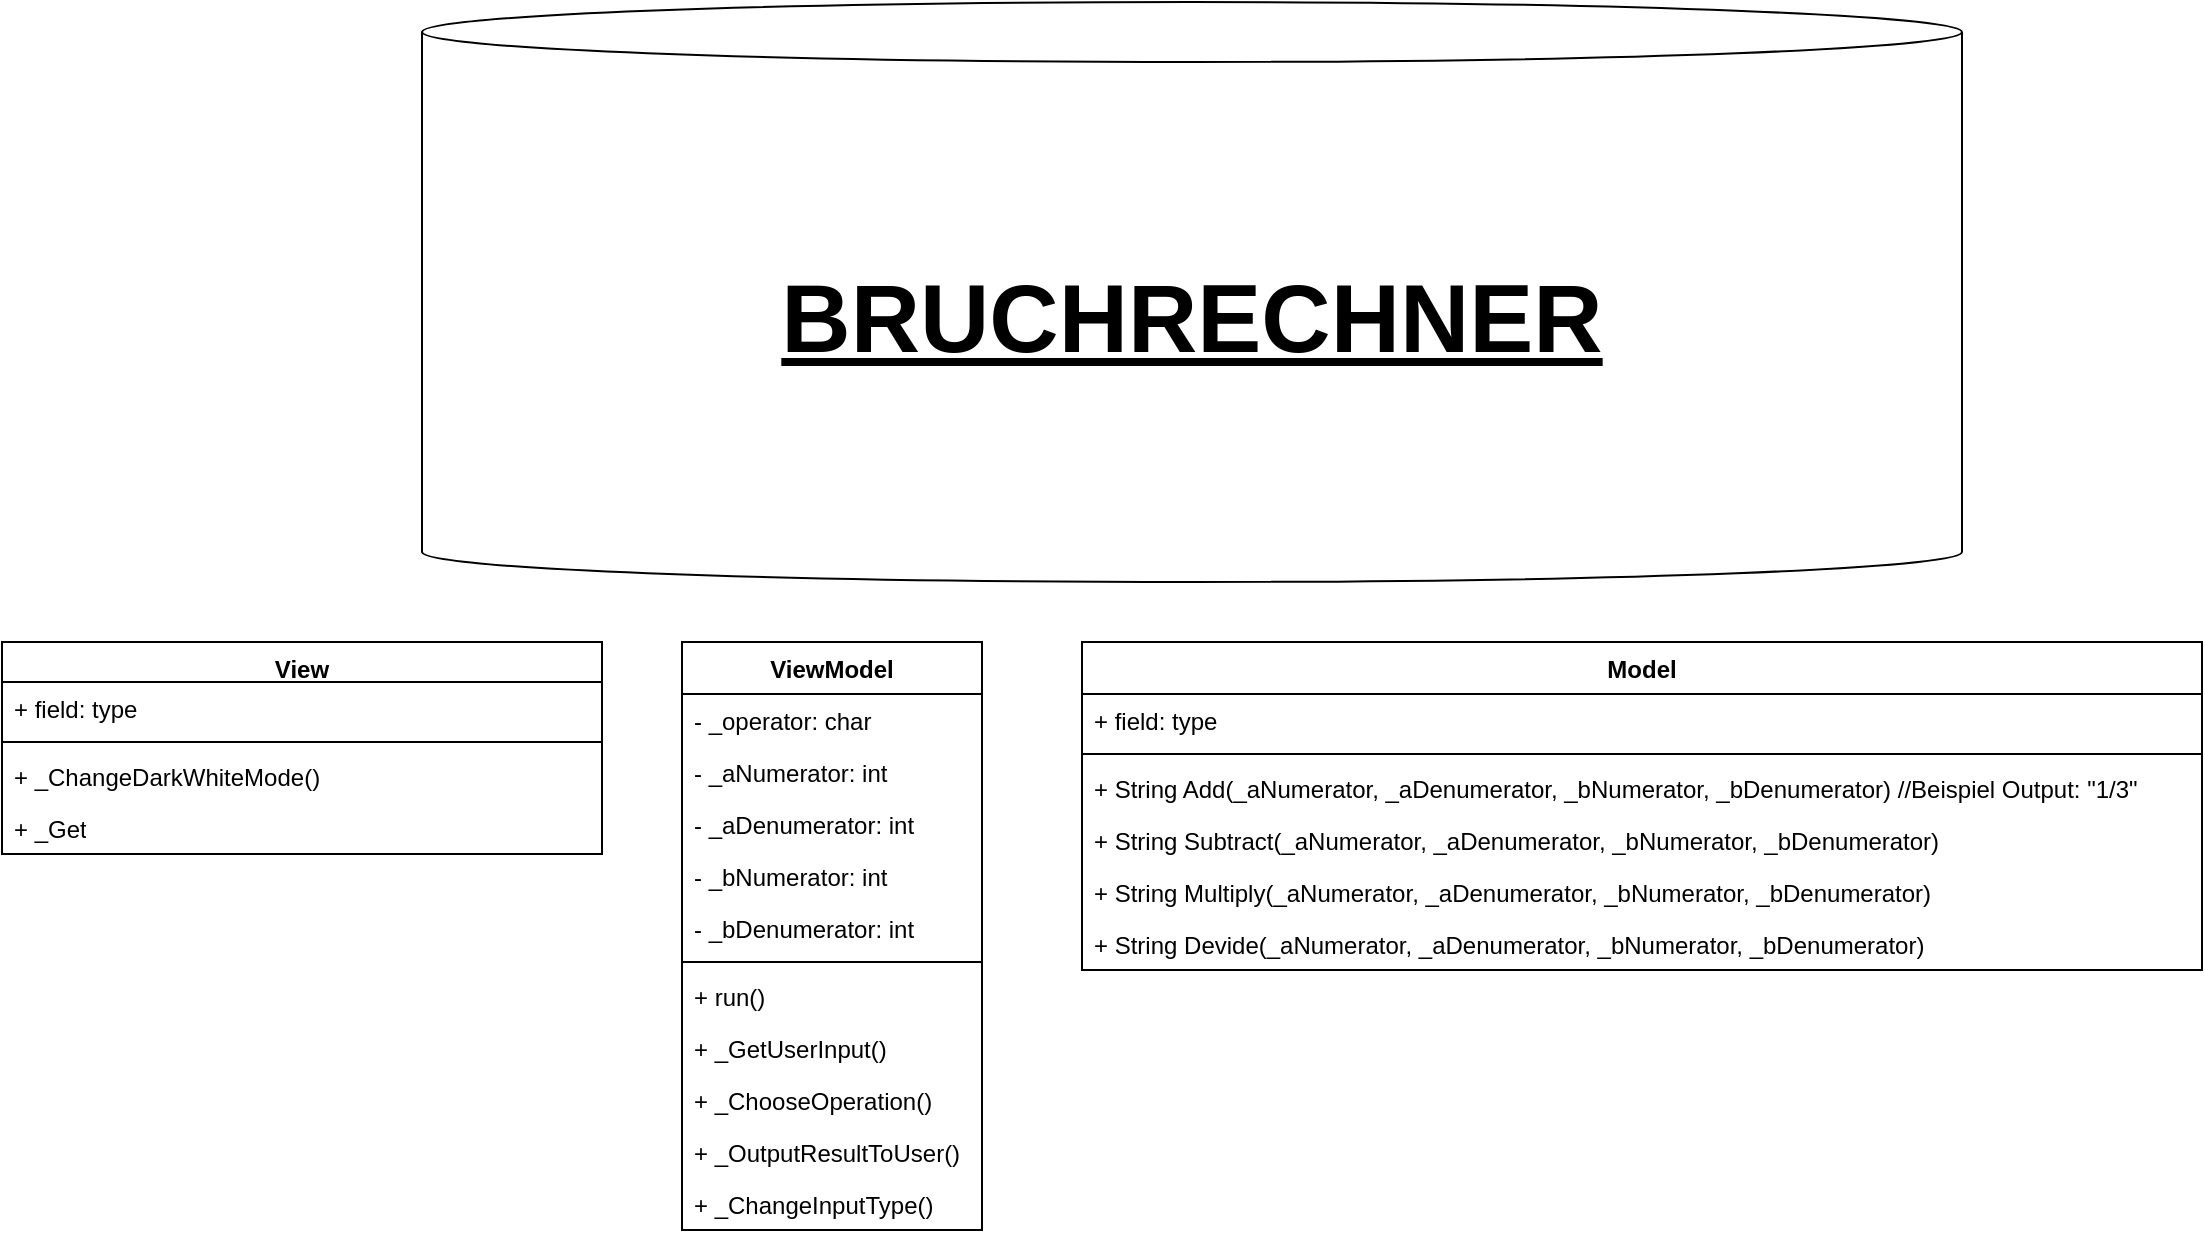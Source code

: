 <mxfile version="21.6.6" type="github">
  <diagram id="C5RBs43oDa-KdzZeNtuy" name="Page-1">
    <mxGraphModel dx="1300" dy="655" grid="1" gridSize="10" guides="1" tooltips="1" connect="1" arrows="1" fold="1" page="1" pageScale="1" pageWidth="4681" pageHeight="3300" math="0" shadow="0">
      <root>
        <mxCell id="WIyWlLk6GJQsqaUBKTNV-0" />
        <mxCell id="WIyWlLk6GJQsqaUBKTNV-1" parent="WIyWlLk6GJQsqaUBKTNV-0" />
        <mxCell id="p-GFsPsFGfeXIm8vbsHW-0" value="View" style="swimlane;fontStyle=1;align=center;verticalAlign=top;childLayout=stackLayout;horizontal=1;startSize=20;horizontalStack=0;resizeParent=1;resizeParentMax=0;resizeLast=0;collapsible=1;marginBottom=0;whiteSpace=wrap;html=1;" parent="WIyWlLk6GJQsqaUBKTNV-1" vertex="1">
          <mxGeometry x="300" y="320" width="300" height="106" as="geometry" />
        </mxCell>
        <mxCell id="p-GFsPsFGfeXIm8vbsHW-1" value="+ field: type" style="text;strokeColor=none;fillColor=none;align=left;verticalAlign=top;spacingLeft=4;spacingRight=4;overflow=hidden;rotatable=0;points=[[0,0.5],[1,0.5]];portConstraint=eastwest;whiteSpace=wrap;html=1;" parent="p-GFsPsFGfeXIm8vbsHW-0" vertex="1">
          <mxGeometry y="20" width="300" height="26" as="geometry" />
        </mxCell>
        <mxCell id="p-GFsPsFGfeXIm8vbsHW-2" value="" style="line;strokeWidth=1;fillColor=none;align=left;verticalAlign=middle;spacingTop=-1;spacingLeft=3;spacingRight=3;rotatable=0;labelPosition=right;points=[];portConstraint=eastwest;strokeColor=inherit;" parent="p-GFsPsFGfeXIm8vbsHW-0" vertex="1">
          <mxGeometry y="46" width="300" height="8" as="geometry" />
        </mxCell>
        <mxCell id="p-GFsPsFGfeXIm8vbsHW-3" value="+ _ChangeDarkWhiteMode()" style="text;strokeColor=none;fillColor=none;align=left;verticalAlign=top;spacingLeft=4;spacingRight=4;overflow=hidden;rotatable=0;points=[[0,0.5],[1,0.5]];portConstraint=eastwest;whiteSpace=wrap;html=1;" parent="p-GFsPsFGfeXIm8vbsHW-0" vertex="1">
          <mxGeometry y="54" width="300" height="26" as="geometry" />
        </mxCell>
        <mxCell id="GqhxOihlaL3YjmrMIYbQ-4" value="+ _Get" style="text;strokeColor=none;fillColor=none;align=left;verticalAlign=top;spacingLeft=4;spacingRight=4;overflow=hidden;rotatable=0;points=[[0,0.5],[1,0.5]];portConstraint=eastwest;whiteSpace=wrap;html=1;" vertex="1" parent="p-GFsPsFGfeXIm8vbsHW-0">
          <mxGeometry y="80" width="300" height="26" as="geometry" />
        </mxCell>
        <mxCell id="p-GFsPsFGfeXIm8vbsHW-4" value="ViewModel&lt;br&gt;" style="swimlane;fontStyle=1;align=center;verticalAlign=top;childLayout=stackLayout;horizontal=1;startSize=26;horizontalStack=0;resizeParent=1;resizeParentMax=0;resizeLast=0;collapsible=1;marginBottom=0;whiteSpace=wrap;html=1;" parent="WIyWlLk6GJQsqaUBKTNV-1" vertex="1">
          <mxGeometry x="640" y="320" width="150" height="294" as="geometry" />
        </mxCell>
        <mxCell id="p-GFsPsFGfeXIm8vbsHW-5" value="- _operator: char" style="text;strokeColor=none;fillColor=none;align=left;verticalAlign=top;spacingLeft=4;spacingRight=4;overflow=hidden;rotatable=0;points=[[0,0.5],[1,0.5]];portConstraint=eastwest;whiteSpace=wrap;html=1;" parent="p-GFsPsFGfeXIm8vbsHW-4" vertex="1">
          <mxGeometry y="26" width="150" height="26" as="geometry" />
        </mxCell>
        <mxCell id="p-GFsPsFGfeXIm8vbsHW-16" value="- _aNumerator: int" style="text;strokeColor=none;fillColor=none;align=left;verticalAlign=top;spacingLeft=4;spacingRight=4;overflow=hidden;rotatable=0;points=[[0,0.5],[1,0.5]];portConstraint=eastwest;whiteSpace=wrap;html=1;" parent="p-GFsPsFGfeXIm8vbsHW-4" vertex="1">
          <mxGeometry y="52" width="150" height="26" as="geometry" />
        </mxCell>
        <mxCell id="p-GFsPsFGfeXIm8vbsHW-20" value="- _aDenumerator: int" style="text;strokeColor=none;fillColor=none;align=left;verticalAlign=top;spacingLeft=4;spacingRight=4;overflow=hidden;rotatable=0;points=[[0,0.5],[1,0.5]];portConstraint=eastwest;whiteSpace=wrap;html=1;" parent="p-GFsPsFGfeXIm8vbsHW-4" vertex="1">
          <mxGeometry y="78" width="150" height="26" as="geometry" />
        </mxCell>
        <mxCell id="p-GFsPsFGfeXIm8vbsHW-19" value="- _bNumerator: int" style="text;strokeColor=none;fillColor=none;align=left;verticalAlign=top;spacingLeft=4;spacingRight=4;overflow=hidden;rotatable=0;points=[[0,0.5],[1,0.5]];portConstraint=eastwest;whiteSpace=wrap;html=1;" parent="p-GFsPsFGfeXIm8vbsHW-4" vertex="1">
          <mxGeometry y="104" width="150" height="26" as="geometry" />
        </mxCell>
        <mxCell id="p-GFsPsFGfeXIm8vbsHW-18" value="- _bDenumerator: int" style="text;strokeColor=none;fillColor=none;align=left;verticalAlign=top;spacingLeft=4;spacingRight=4;overflow=hidden;rotatable=0;points=[[0,0.5],[1,0.5]];portConstraint=eastwest;whiteSpace=wrap;html=1;" parent="p-GFsPsFGfeXIm8vbsHW-4" vertex="1">
          <mxGeometry y="130" width="150" height="26" as="geometry" />
        </mxCell>
        <mxCell id="p-GFsPsFGfeXIm8vbsHW-6" value="" style="line;strokeWidth=1;fillColor=none;align=left;verticalAlign=middle;spacingTop=-1;spacingLeft=3;spacingRight=3;rotatable=0;labelPosition=right;points=[];portConstraint=eastwest;strokeColor=inherit;" parent="p-GFsPsFGfeXIm8vbsHW-4" vertex="1">
          <mxGeometry y="156" width="150" height="8" as="geometry" />
        </mxCell>
        <mxCell id="p-GFsPsFGfeXIm8vbsHW-7" value="+ run()" style="text;strokeColor=none;fillColor=none;align=left;verticalAlign=top;spacingLeft=4;spacingRight=4;overflow=hidden;rotatable=0;points=[[0,0.5],[1,0.5]];portConstraint=eastwest;whiteSpace=wrap;html=1;" parent="p-GFsPsFGfeXIm8vbsHW-4" vertex="1">
          <mxGeometry y="164" width="150" height="26" as="geometry" />
        </mxCell>
        <mxCell id="p-GFsPsFGfeXIm8vbsHW-14" value="+ _GetUserInput()&lt;br&gt;&amp;nbsp;" style="text;strokeColor=none;fillColor=none;align=left;verticalAlign=top;spacingLeft=4;spacingRight=4;overflow=hidden;rotatable=0;points=[[0,0.5],[1,0.5]];portConstraint=eastwest;whiteSpace=wrap;html=1;" parent="p-GFsPsFGfeXIm8vbsHW-4" vertex="1">
          <mxGeometry y="190" width="150" height="26" as="geometry" />
        </mxCell>
        <mxCell id="p-GFsPsFGfeXIm8vbsHW-15" value="+ _ChooseOperation()" style="text;strokeColor=none;fillColor=none;align=left;verticalAlign=top;spacingLeft=4;spacingRight=4;overflow=hidden;rotatable=0;points=[[0,0.5],[1,0.5]];portConstraint=eastwest;whiteSpace=wrap;html=1;" parent="p-GFsPsFGfeXIm8vbsHW-4" vertex="1">
          <mxGeometry y="216" width="150" height="26" as="geometry" />
        </mxCell>
        <mxCell id="p-GFsPsFGfeXIm8vbsHW-13" value="+ _OutputResultToUser()&lt;br&gt;" style="text;strokeColor=none;fillColor=none;align=left;verticalAlign=top;spacingLeft=4;spacingRight=4;overflow=hidden;rotatable=0;points=[[0,0.5],[1,0.5]];portConstraint=eastwest;whiteSpace=wrap;html=1;" parent="p-GFsPsFGfeXIm8vbsHW-4" vertex="1">
          <mxGeometry y="242" width="150" height="26" as="geometry" />
        </mxCell>
        <mxCell id="p-GFsPsFGfeXIm8vbsHW-12" value="+ _ChangeInputType()" style="text;strokeColor=none;fillColor=none;align=left;verticalAlign=top;spacingLeft=4;spacingRight=4;overflow=hidden;rotatable=0;points=[[0,0.5],[1,0.5]];portConstraint=eastwest;whiteSpace=wrap;html=1;" parent="p-GFsPsFGfeXIm8vbsHW-4" vertex="1">
          <mxGeometry y="268" width="150" height="26" as="geometry" />
        </mxCell>
        <mxCell id="p-GFsPsFGfeXIm8vbsHW-8" value="Model" style="swimlane;fontStyle=1;align=center;verticalAlign=top;childLayout=stackLayout;horizontal=1;startSize=26;horizontalStack=0;resizeParent=1;resizeParentMax=0;resizeLast=0;collapsible=1;marginBottom=0;whiteSpace=wrap;html=1;" parent="WIyWlLk6GJQsqaUBKTNV-1" vertex="1">
          <mxGeometry x="840" y="320" width="560" height="164" as="geometry" />
        </mxCell>
        <mxCell id="p-GFsPsFGfeXIm8vbsHW-9" value="+ field: type" style="text;strokeColor=none;fillColor=none;align=left;verticalAlign=top;spacingLeft=4;spacingRight=4;overflow=hidden;rotatable=0;points=[[0,0.5],[1,0.5]];portConstraint=eastwest;whiteSpace=wrap;html=1;" parent="p-GFsPsFGfeXIm8vbsHW-8" vertex="1">
          <mxGeometry y="26" width="560" height="26" as="geometry" />
        </mxCell>
        <mxCell id="p-GFsPsFGfeXIm8vbsHW-10" value="" style="line;strokeWidth=1;fillColor=none;align=left;verticalAlign=middle;spacingTop=-1;spacingLeft=3;spacingRight=3;rotatable=0;labelPosition=right;points=[];portConstraint=eastwest;strokeColor=inherit;" parent="p-GFsPsFGfeXIm8vbsHW-8" vertex="1">
          <mxGeometry y="52" width="560" height="8" as="geometry" />
        </mxCell>
        <mxCell id="p-GFsPsFGfeXIm8vbsHW-11" value="+ String Add(_aNumerator, _aDenumerator, _bNumerator, _bDenumerator) //Beispiel Output: &quot;1/3&quot;" style="text;strokeColor=none;fillColor=none;align=left;verticalAlign=top;spacingLeft=4;spacingRight=4;overflow=hidden;rotatable=0;points=[[0,0.5],[1,0.5]];portConstraint=eastwest;whiteSpace=wrap;html=1;" parent="p-GFsPsFGfeXIm8vbsHW-8" vertex="1">
          <mxGeometry y="60" width="560" height="26" as="geometry" />
        </mxCell>
        <mxCell id="GqhxOihlaL3YjmrMIYbQ-0" value="+ String Subtract(_aNumerator, _aDenumerator, _bNumerator, _bDenumerator)" style="text;strokeColor=none;fillColor=none;align=left;verticalAlign=top;spacingLeft=4;spacingRight=4;overflow=hidden;rotatable=0;points=[[0,0.5],[1,0.5]];portConstraint=eastwest;whiteSpace=wrap;html=1;" vertex="1" parent="p-GFsPsFGfeXIm8vbsHW-8">
          <mxGeometry y="86" width="560" height="26" as="geometry" />
        </mxCell>
        <mxCell id="GqhxOihlaL3YjmrMIYbQ-1" value="+ String Multiply(_aNumerator, _aDenumerator, _bNumerator, _bDenumerator)" style="text;strokeColor=none;fillColor=none;align=left;verticalAlign=top;spacingLeft=4;spacingRight=4;overflow=hidden;rotatable=0;points=[[0,0.5],[1,0.5]];portConstraint=eastwest;whiteSpace=wrap;html=1;" vertex="1" parent="p-GFsPsFGfeXIm8vbsHW-8">
          <mxGeometry y="112" width="560" height="26" as="geometry" />
        </mxCell>
        <mxCell id="GqhxOihlaL3YjmrMIYbQ-2" value="+ String Devide(_aNumerator, _aDenumerator, _bNumerator, _bDenumerator)" style="text;strokeColor=none;fillColor=none;align=left;verticalAlign=top;spacingLeft=4;spacingRight=4;overflow=hidden;rotatable=0;points=[[0,0.5],[1,0.5]];portConstraint=eastwest;whiteSpace=wrap;html=1;" vertex="1" parent="p-GFsPsFGfeXIm8vbsHW-8">
          <mxGeometry y="138" width="560" height="26" as="geometry" />
        </mxCell>
        <mxCell id="GqhxOihlaL3YjmrMIYbQ-3" value="&lt;font style=&quot;font-size: 48px;&quot;&gt;&lt;b&gt;&lt;u&gt;BRUCHRECHNER&lt;/u&gt;&lt;/b&gt;&lt;/font&gt;" style="shape=cylinder3;whiteSpace=wrap;html=1;boundedLbl=1;backgroundOutline=1;size=15;" vertex="1" parent="WIyWlLk6GJQsqaUBKTNV-1">
          <mxGeometry x="510" width="770" height="290" as="geometry" />
        </mxCell>
      </root>
    </mxGraphModel>
  </diagram>
</mxfile>
